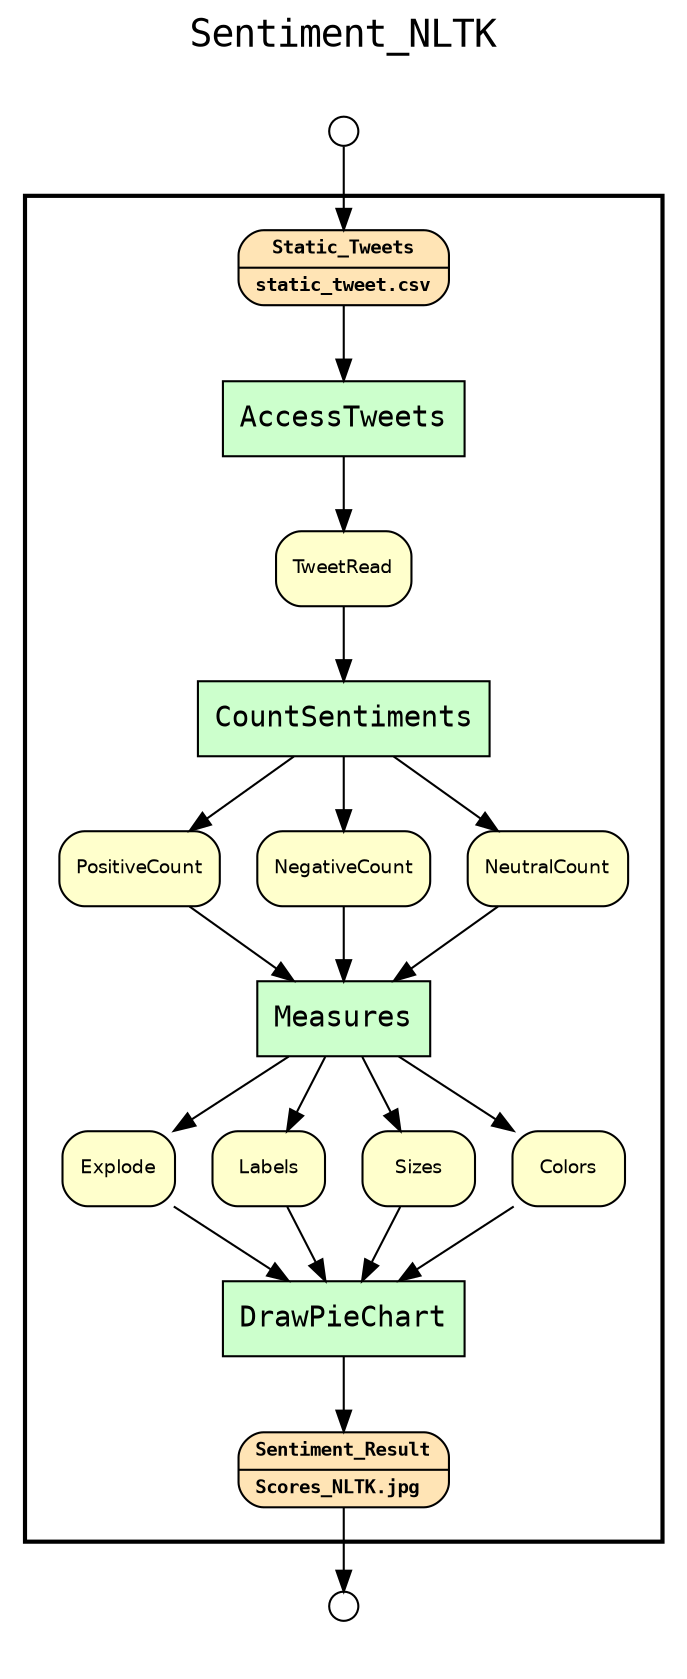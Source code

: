 
digraph yw_data_view {
rankdir=TB
fontname=Courier; fontsize=18; labelloc=t
label="Sentiment_NLTK"
subgraph cluster_workflow { label=""; color=black; penwidth=2
subgraph cluster_workflow_inner { label=""; color=white
node[shape=box style="filled" fillcolor="#CCFFCC" peripheries=1 fontname=Courier]
AccessTweets
CountSentiments
Measures
DrawPieChart
node[shape=box style="filled" fillcolor="#CCFFCC" peripheries=1 fontname=Courier]
node[shape=box style="rounded,filled" fillcolor="#FFE4B5" peripheries=1 fontname="Courier-Bold" fontsize=9]
Static_Tweets[shape=record rankdir=LR label="{<f0> Static_Tweets |<f1>static_tweet.csv\l}"]
node[shape=box style="rounded,filled" fillcolor="#FFFFCC" peripheries=1 fontname=Helvetica]
TweetRead
PositiveCount
NegativeCount
NeutralCount
Explode
Labels
Sizes
Colors
node[shape=box style="rounded,filled" fillcolor="#FFE4B5" peripheries=1 fontname="Courier-Bold" fontsize=9]
Sentiment_Result[shape=record rankdir=LR label="{<f0> Sentiment_Result |<f1>Scores_NLTK.jpg\l}"]
node[shape=box style="rounded,filled" fillcolor="#FFFFFF" peripheries=1 fontname=Helvetica]
}}
subgraph cluster_inflows { label=""; color=white; penwidth=2
subgraph cluster_inflows_inner { label=""; color=white
node[shape=circle fillcolor="#FFFFFF" peripheries=1 width=0.2]
Static_Tweets_inflow [label=""]
}}
subgraph cluster_outflows { label=""; color=white; penwidth=2
subgraph cluster_outflows_inner { label=""; color=white
node[shape=circle fillcolor="#FFFFFF" peripheries=1 width=0.2]
Sentiment_Result_outflow [label=""]
}}
Static_Tweets -> AccessTweets
TweetRead -> CountSentiments
PositiveCount -> Measures
NegativeCount -> Measures
NeutralCount -> Measures
Explode -> DrawPieChart
Labels -> DrawPieChart
Sizes -> DrawPieChart
Colors -> DrawPieChart
AccessTweets -> TweetRead
CountSentiments -> PositiveCount
CountSentiments -> NegativeCount
CountSentiments -> NeutralCount
Measures -> Explode
Measures -> Labels
Measures -> Sizes
Measures -> Colors
DrawPieChart -> Sentiment_Result
Static_Tweets_inflow -> Static_Tweets
Sentiment_Result -> Sentiment_Result_outflow
}

